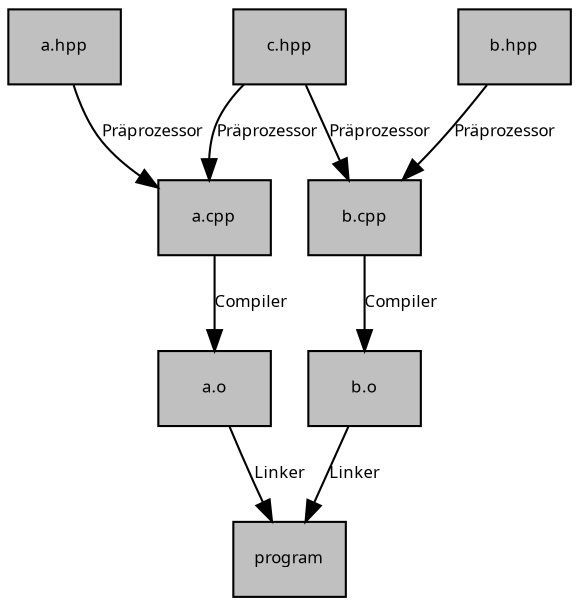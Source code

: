 digraph {
    fontname = "Computer Modern"
    fontsize = 8

    node [
        fontname = "Computer Modern"
        fontsize = 8
        shape = "record"
        fillcolor = "gray"
        style = "filled"
    ]

    edge [
        fontname = "Computer Modern"
        fontsize = 8
        arrowhead = "normal"
    ]

    ah [
        label = "a.hpp"
    ]

    bh [
        label = "b.hpp"
    ]

    ch [
        label = "c.hpp"
    ]

    acpp [
        label = "a.cpp"
    ]

    bcpp [
        label = "b.cpp"
    ]

    ao [
        label = "a.o"
    ]

    bo [
        label = "b.o"
    ]

    aout [
        label = "program"
    ]

    ah -> acpp [
        label = "Präprozessor"
    ]

    bh -> bcpp [
        label = "Präprozessor"
    ]

    ch -> acpp [
        label = "Präprozessor"
    ]

    ch -> bcpp [
        label = "Präprozessor"
    ]

    acpp -> ao [
        label = "Compiler"
    ]

    bcpp -> bo [
        label = "Compiler"
    ]

    ao -> aout [
        label = "Linker"
    ]

    bo -> aout [
        label = "Linker"
    ]
    
}
